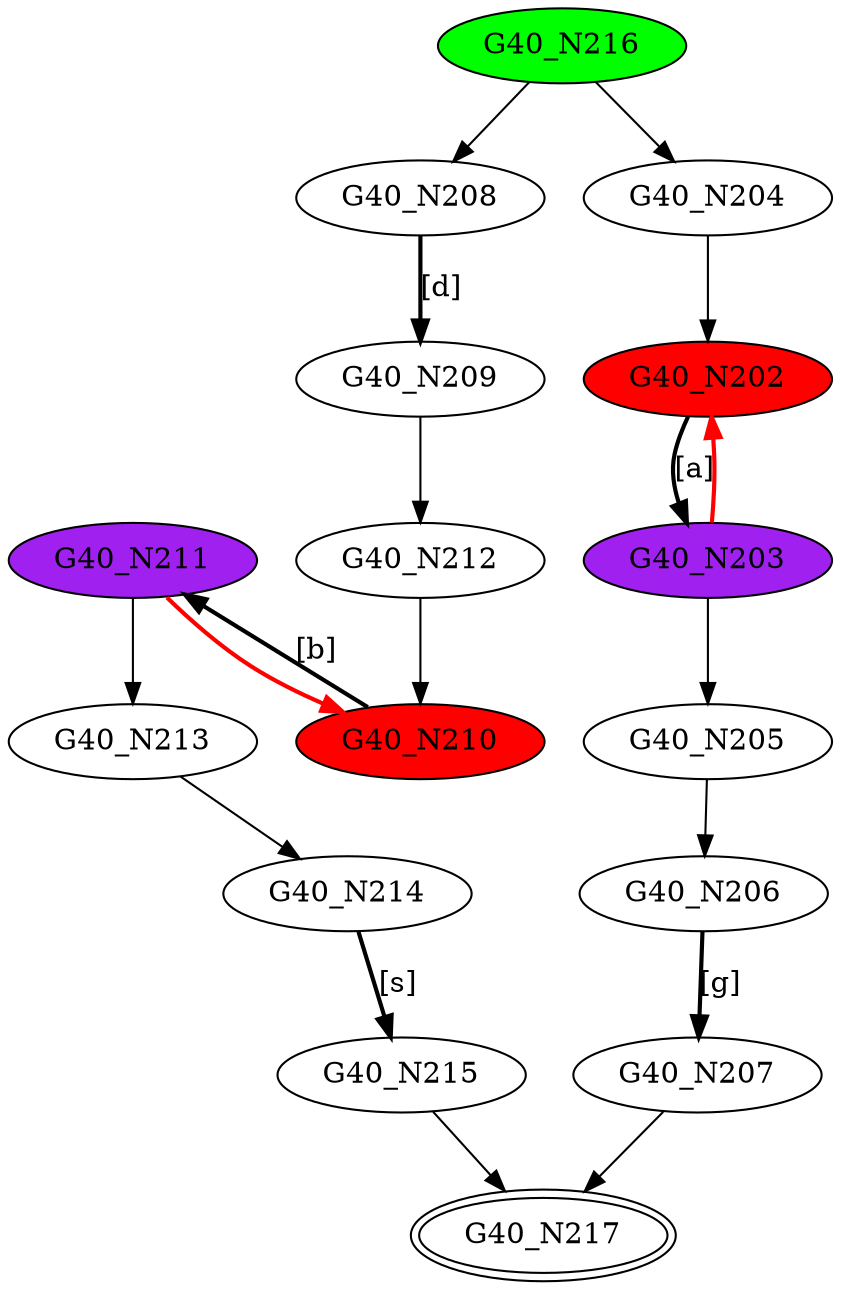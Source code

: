 digraph G40{
"G40_N202" [style=filled,fillcolor=red];
"G40_N203" [style=filled,fillcolor=purple];
"G40_N204";
"G40_N205";
"G40_N206";
"G40_N207";
"G40_N208";
"G40_N209";
"G40_N210" [style=filled,fillcolor=red];
"G40_N211" [style=filled,fillcolor=purple];
"G40_N212";
"G40_N213";
"G40_N214";
"G40_N215";
"G40_N216" [style=filled,fillcolor=green];
"G40_N217" [peripheries=2];
"G40_N202"->"G40_N203" [style = bold, label = "[a]"];
"G40_N204"->"G40_N202";
"G40_N203"->"G40_N205";
"G40_N203"->"G40_N202" [color=red,style = bold, label = ""];
"G40_N206"->"G40_N207" [style = bold, label = "[g]"];
"G40_N205"->"G40_N206";
"G40_N208"->"G40_N209" [style = bold, label = "[d]"];
"G40_N210"->"G40_N211" [style = bold, label = "[b]"];
"G40_N212"->"G40_N210";
"G40_N211"->"G40_N213";
"G40_N211"->"G40_N210" [color=red,style = bold, label = ""];
"G40_N209"->"G40_N212";
"G40_N214"->"G40_N215" [style = bold, label = "[s]"];
"G40_N213"->"G40_N214";
"G40_N216"->"G40_N204";
"G40_N216"->"G40_N208";
"G40_N215"->"G40_N217";
"G40_N207"->"G40_N217";
}

